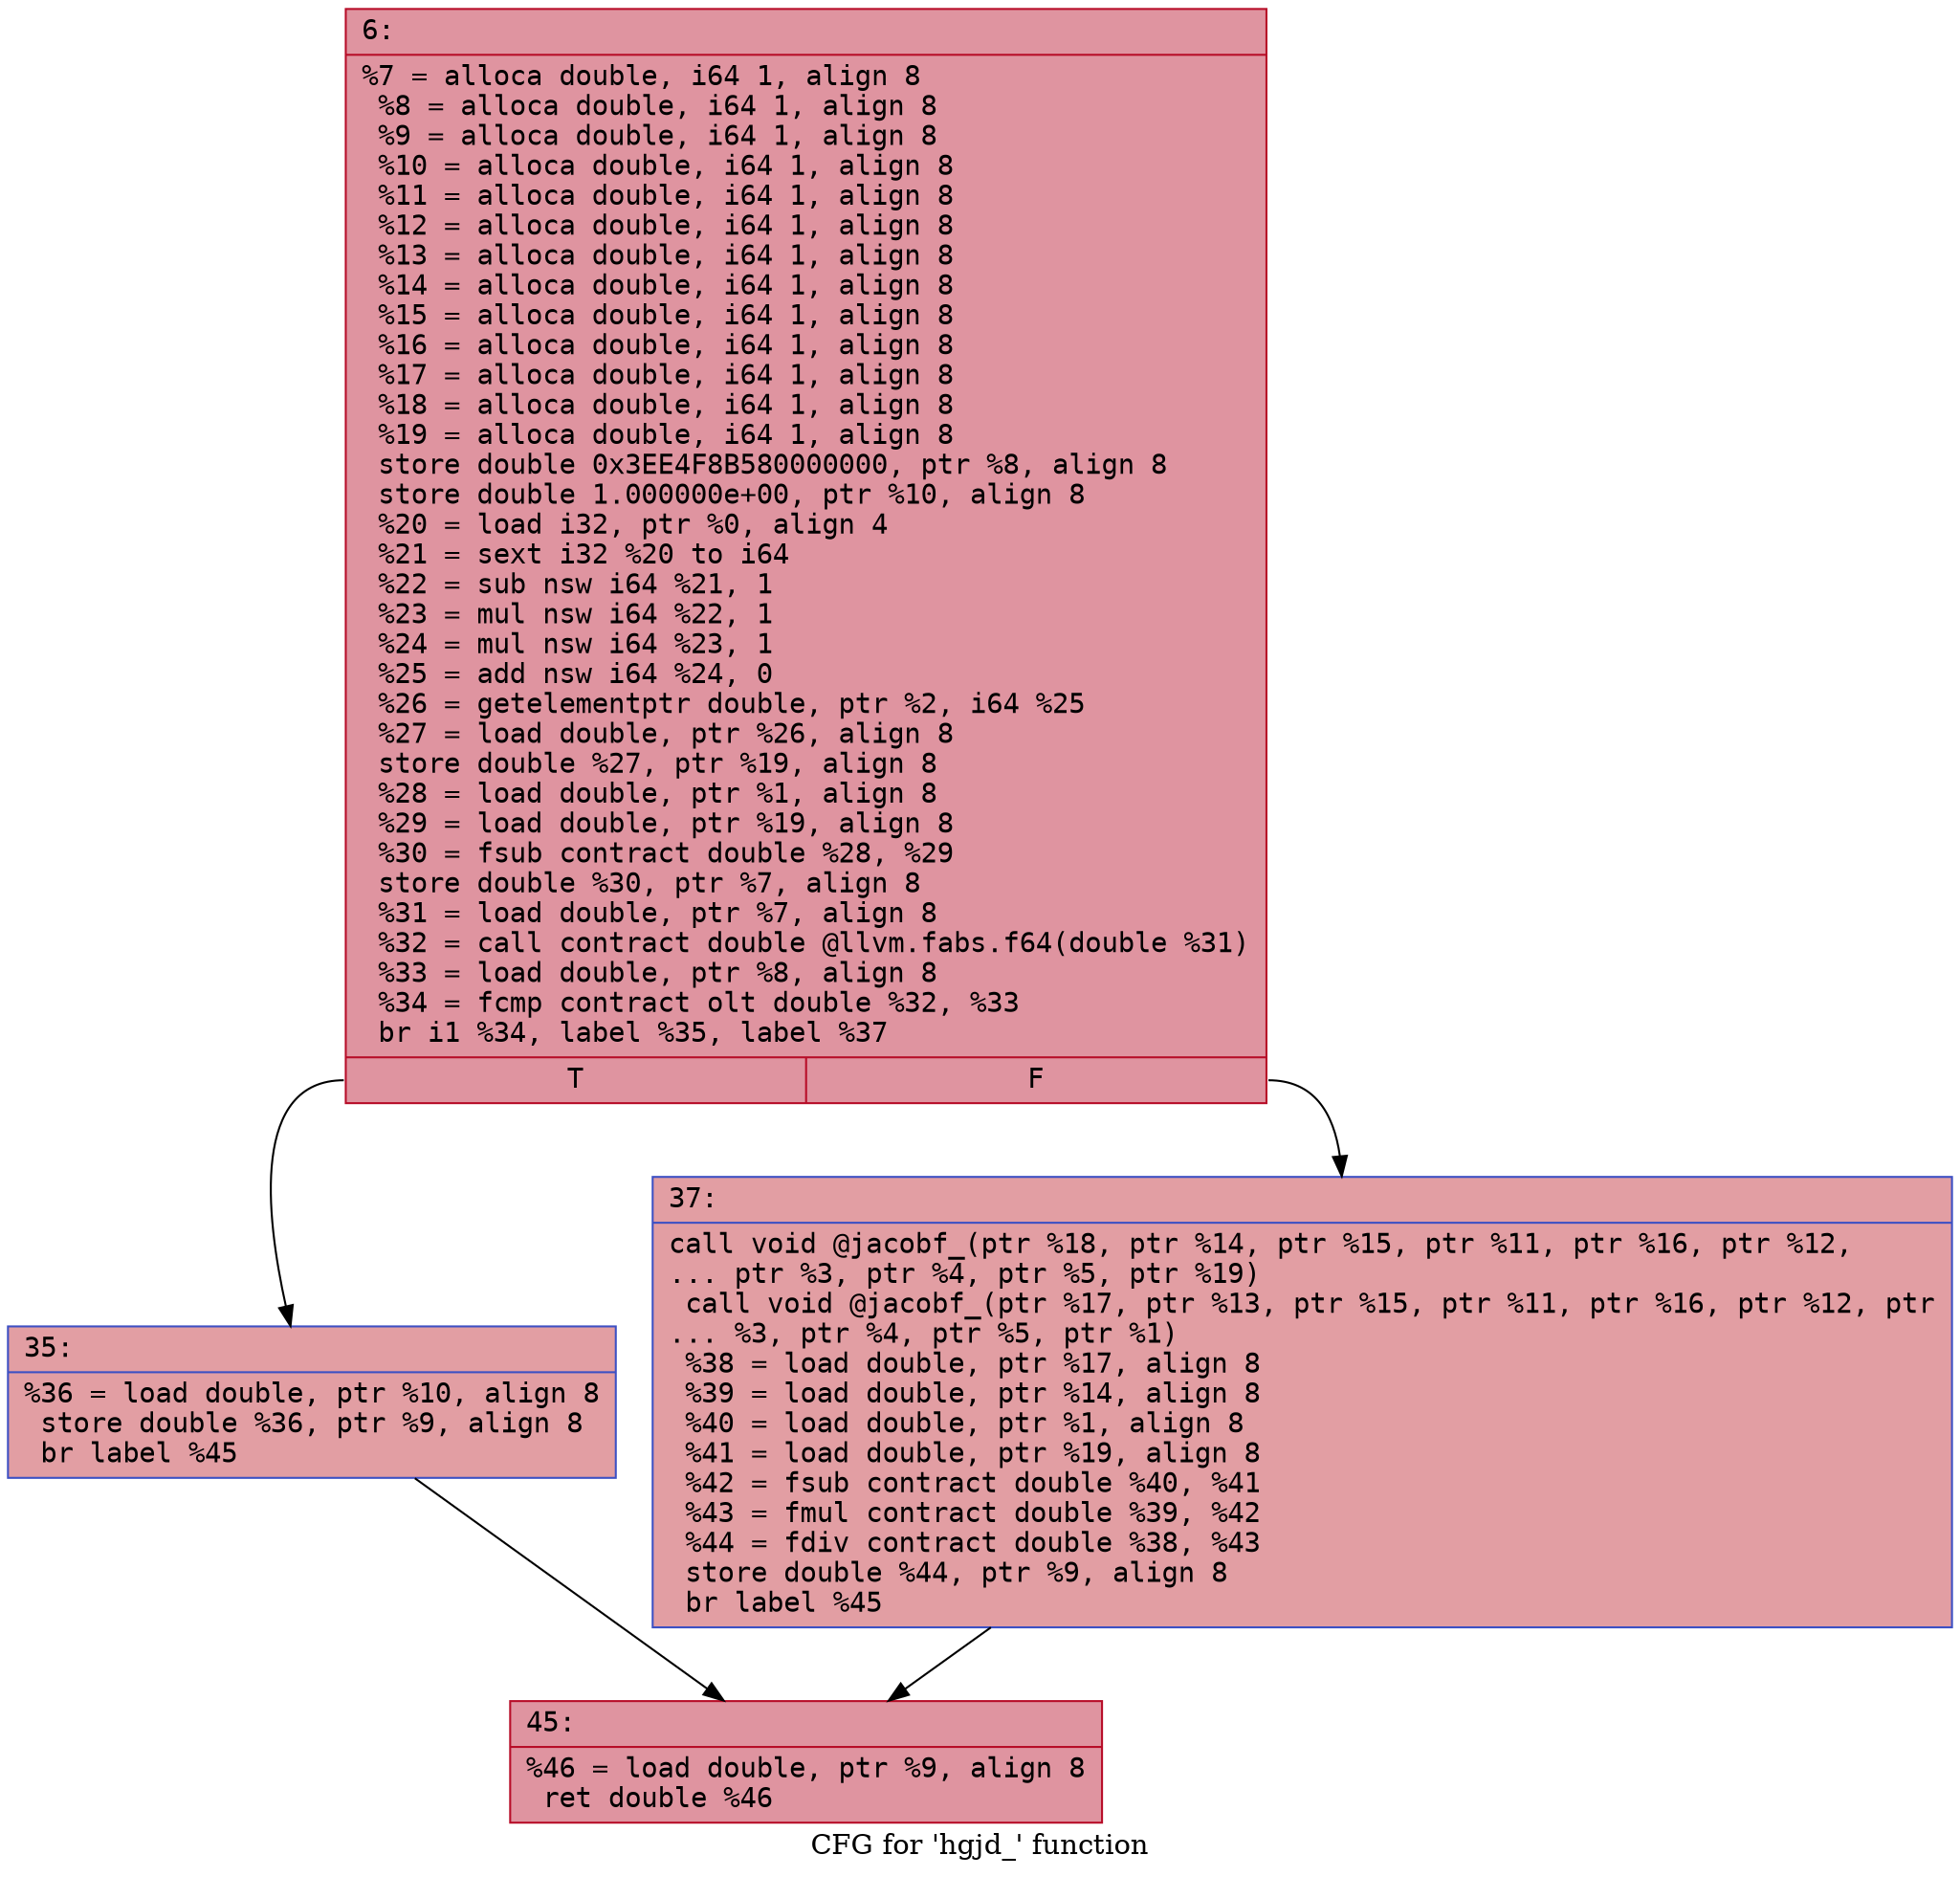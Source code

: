 digraph "CFG for 'hgjd_' function" {
	label="CFG for 'hgjd_' function";

	Node0x55ec17326490 [shape=record,color="#b70d28ff", style=filled, fillcolor="#b70d2870" fontname="Courier",label="{6:\l|  %7 = alloca double, i64 1, align 8\l  %8 = alloca double, i64 1, align 8\l  %9 = alloca double, i64 1, align 8\l  %10 = alloca double, i64 1, align 8\l  %11 = alloca double, i64 1, align 8\l  %12 = alloca double, i64 1, align 8\l  %13 = alloca double, i64 1, align 8\l  %14 = alloca double, i64 1, align 8\l  %15 = alloca double, i64 1, align 8\l  %16 = alloca double, i64 1, align 8\l  %17 = alloca double, i64 1, align 8\l  %18 = alloca double, i64 1, align 8\l  %19 = alloca double, i64 1, align 8\l  store double 0x3EE4F8B580000000, ptr %8, align 8\l  store double 1.000000e+00, ptr %10, align 8\l  %20 = load i32, ptr %0, align 4\l  %21 = sext i32 %20 to i64\l  %22 = sub nsw i64 %21, 1\l  %23 = mul nsw i64 %22, 1\l  %24 = mul nsw i64 %23, 1\l  %25 = add nsw i64 %24, 0\l  %26 = getelementptr double, ptr %2, i64 %25\l  %27 = load double, ptr %26, align 8\l  store double %27, ptr %19, align 8\l  %28 = load double, ptr %1, align 8\l  %29 = load double, ptr %19, align 8\l  %30 = fsub contract double %28, %29\l  store double %30, ptr %7, align 8\l  %31 = load double, ptr %7, align 8\l  %32 = call contract double @llvm.fabs.f64(double %31)\l  %33 = load double, ptr %8, align 8\l  %34 = fcmp contract olt double %32, %33\l  br i1 %34, label %35, label %37\l|{<s0>T|<s1>F}}"];
	Node0x55ec17326490:s0 -> Node0x55ec17328500[tooltip="6 -> 35\nProbability 50.00%" ];
	Node0x55ec17326490:s1 -> Node0x55ec17328550[tooltip="6 -> 37\nProbability 50.00%" ];
	Node0x55ec17328500 [shape=record,color="#3d50c3ff", style=filled, fillcolor="#be242e70" fontname="Courier",label="{35:\l|  %36 = load double, ptr %10, align 8\l  store double %36, ptr %9, align 8\l  br label %45\l}"];
	Node0x55ec17328500 -> Node0x55ec17328770[tooltip="35 -> 45\nProbability 100.00%" ];
	Node0x55ec17328550 [shape=record,color="#3d50c3ff", style=filled, fillcolor="#be242e70" fontname="Courier",label="{37:\l|  call void @jacobf_(ptr %18, ptr %14, ptr %15, ptr %11, ptr %16, ptr %12,\l... ptr %3, ptr %4, ptr %5, ptr %19)\l  call void @jacobf_(ptr %17, ptr %13, ptr %15, ptr %11, ptr %16, ptr %12, ptr\l... %3, ptr %4, ptr %5, ptr %1)\l  %38 = load double, ptr %17, align 8\l  %39 = load double, ptr %14, align 8\l  %40 = load double, ptr %1, align 8\l  %41 = load double, ptr %19, align 8\l  %42 = fsub contract double %40, %41\l  %43 = fmul contract double %39, %42\l  %44 = fdiv contract double %38, %43\l  store double %44, ptr %9, align 8\l  br label %45\l}"];
	Node0x55ec17328550 -> Node0x55ec17328770[tooltip="37 -> 45\nProbability 100.00%" ];
	Node0x55ec17328770 [shape=record,color="#b70d28ff", style=filled, fillcolor="#b70d2870" fontname="Courier",label="{45:\l|  %46 = load double, ptr %9, align 8\l  ret double %46\l}"];
}
